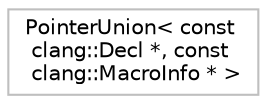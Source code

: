 digraph "Graphical Class Hierarchy"
{
 // LATEX_PDF_SIZE
  bgcolor="transparent";
  edge [fontname="Helvetica",fontsize="10",labelfontname="Helvetica",labelfontsize="10"];
  node [fontname="Helvetica",fontsize="10",shape=record];
  rankdir="LR";
  Node0 [label="PointerUnion\< const\l clang::Decl *, const\l clang::MacroInfo * \>",height=0.2,width=0.4,color="grey75",tooltip=" "];
}
